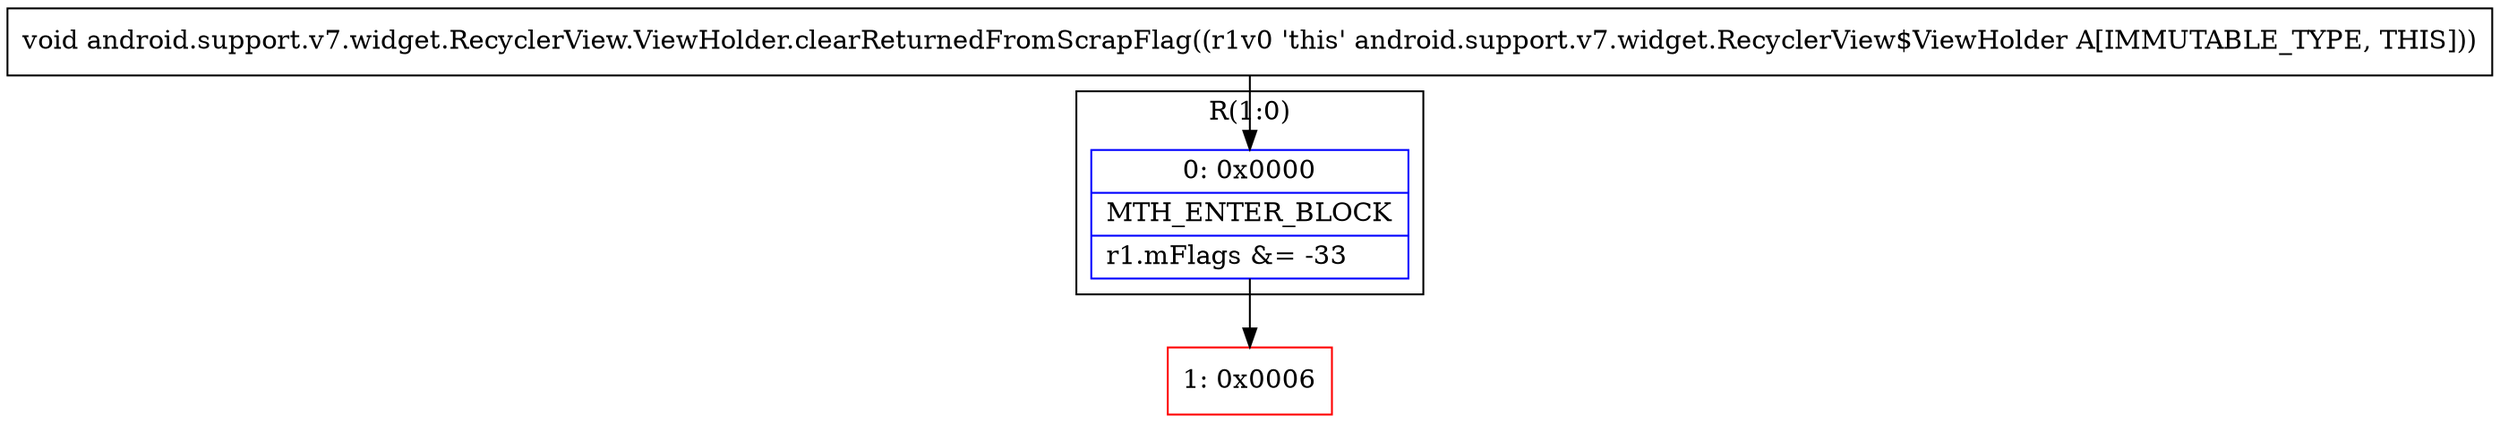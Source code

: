 digraph "CFG forandroid.support.v7.widget.RecyclerView.ViewHolder.clearReturnedFromScrapFlag()V" {
subgraph cluster_Region_192752458 {
label = "R(1:0)";
node [shape=record,color=blue];
Node_0 [shape=record,label="{0\:\ 0x0000|MTH_ENTER_BLOCK\l|r1.mFlags &= \-33\l}"];
}
Node_1 [shape=record,color=red,label="{1\:\ 0x0006}"];
MethodNode[shape=record,label="{void android.support.v7.widget.RecyclerView.ViewHolder.clearReturnedFromScrapFlag((r1v0 'this' android.support.v7.widget.RecyclerView$ViewHolder A[IMMUTABLE_TYPE, THIS])) }"];
MethodNode -> Node_0;
Node_0 -> Node_1;
}

